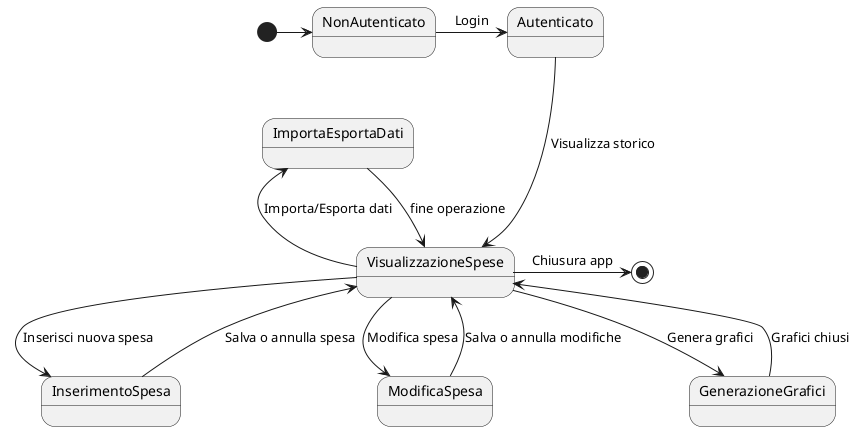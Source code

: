 @startuml

[*] -> NonAutenticato

NonAutenticato -> Autenticato : Login
Autenticato ---> VisualizzazioneSpese : Visualizza storico

VisualizzazioneSpese --> InserimentoSpesa : Inserisci nuova spesa
InserimentoSpesa --> VisualizzazioneSpese : Salva o annulla spesa

VisualizzazioneSpese --> ModificaSpesa : Modifica spesa
ModificaSpesa --> VisualizzazioneSpese : Salva o annulla modifiche

VisualizzazioneSpese --> GenerazioneGrafici : Genera grafici
GenerazioneGrafici --> VisualizzazioneSpese : Grafici chiusi

ImportaEsportaDati <-- VisualizzazioneSpese : Importa/Esporta dati
ImportaEsportaDati --> VisualizzazioneSpese : fine operazione

VisualizzazioneSpese -> [*] : Chiusura app

@enduml